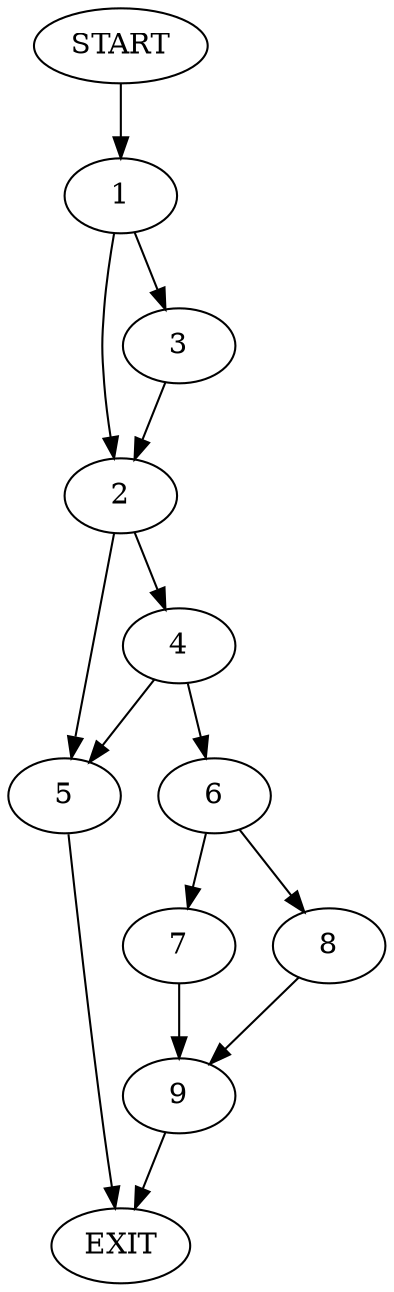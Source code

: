 digraph {
0 [label="START"]
10 [label="EXIT"]
0 -> 1
1 -> 2
1 -> 3
2 -> 4
2 -> 5
3 -> 2
5 -> 10
4 -> 6
4 -> 5
6 -> 7
6 -> 8
7 -> 9
8 -> 9
9 -> 10
}
